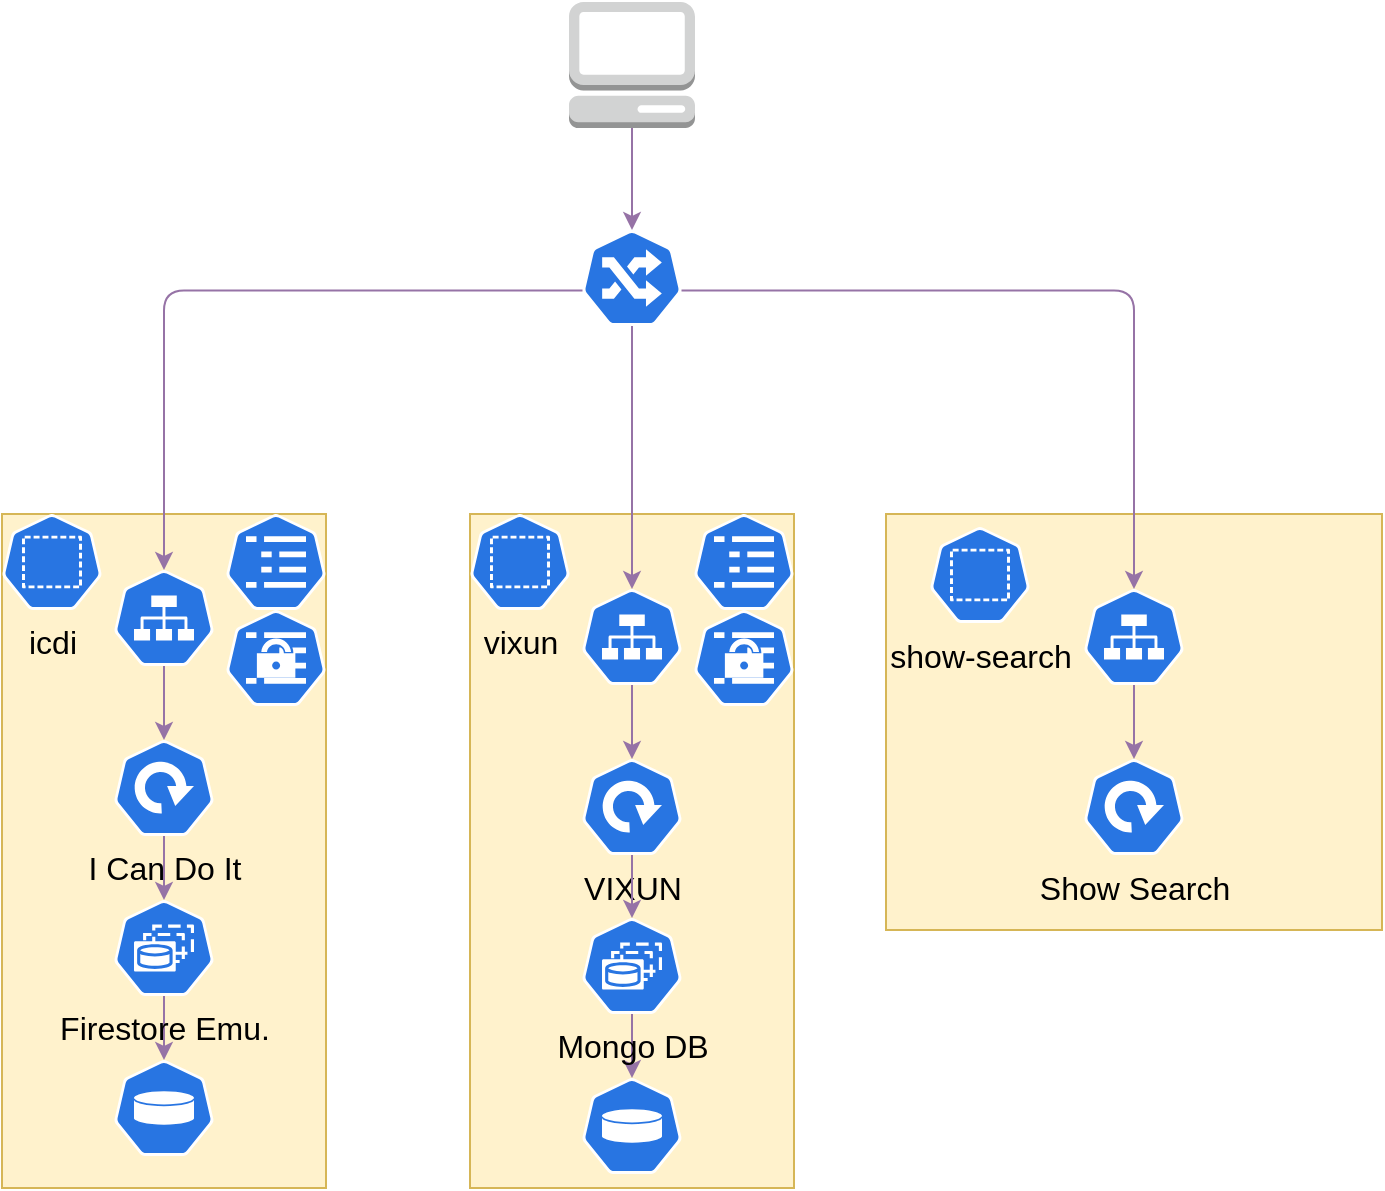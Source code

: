 <mxfile>
    <diagram id="95cNnE37pNP6ZsCN0aGb" name="Page-1">
        <mxGraphModel dx="2131" dy="753" grid="0" gridSize="10" guides="1" tooltips="1" connect="1" arrows="1" fold="1" page="1" pageScale="1" pageWidth="1100" pageHeight="850" math="0" shadow="0">
            <root>
                <mxCell id="0"/>
                <mxCell id="1" parent="0"/>
                <mxCell id="40" value="" style="sketch=0;html=1;dashed=0;whitespace=wrap;fillColor=#2875E2;strokeColor=#ffffff;points=[[0.005,0.63,0],[0.1,0.2,0],[0.9,0.2,0],[0.5,0,0],[0.995,0.63,0],[0.72,0.99,0],[0.5,1,0],[0.28,0.99,0]];verticalLabelPosition=bottom;align=center;verticalAlign=top;shape=mxgraph.kubernetes.icon;prIcon=ing;rounded=0;hachureGap=4;jiggle=2;curveFitting=1;fontFamily=Helvetica;fontSize=16;fontColor=default;" parent="1" vertex="1">
                    <mxGeometry x="431" y="217" width="50" height="48" as="geometry"/>
                </mxCell>
                <mxCell id="55" value="" style="group" parent="1" vertex="1" connectable="0">
                    <mxGeometry x="141" y="359" width="162" height="337" as="geometry"/>
                </mxCell>
                <mxCell id="48" value="" style="whiteSpace=wrap;html=1;rounded=0;dashed=0;sketch=0;hachureGap=4;jiggle=2;curveFitting=1;strokeColor=#d6b656;fontFamily=Helvetica;fontSize=16;fillColor=#fff2cc;flipH=1;flipV=0;" parent="55" vertex="1">
                    <mxGeometry width="162" height="337" as="geometry"/>
                </mxCell>
                <mxCell id="37" value="" style="group;flipH=1;flipV=0;" parent="55" vertex="1" connectable="0">
                    <mxGeometry x="56" y="28" width="50" height="133" as="geometry"/>
                </mxCell>
                <mxCell id="9" value="I Can Do It" style="sketch=0;html=1;dashed=0;whitespace=wrap;fillColor=#2875E2;strokeColor=#ffffff;points=[[0.005,0.63,0],[0.1,0.2,0],[0.9,0.2,0],[0.5,0,0],[0.995,0.63,0],[0.72,0.99,0],[0.5,1,0],[0.28,0.99,0]];verticalLabelPosition=bottom;align=center;verticalAlign=top;shape=mxgraph.kubernetes.icon;prIcon=deploy;hachureGap=4;jiggle=2;curveFitting=1;fontFamily=Helvetica;fontSize=16;rounded=0;" parent="37" vertex="1">
                    <mxGeometry y="85" width="50" height="48" as="geometry"/>
                </mxCell>
                <mxCell id="30" style="edgeStyle=orthogonalEdgeStyle;shape=connector;rounded=1;html=1;exitX=0.5;exitY=1;exitDx=0;exitDy=0;exitPerimeter=0;entryX=0.5;entryY=0;entryDx=0;entryDy=0;entryPerimeter=0;labelBackgroundColor=default;strokeColor=#9673a6;strokeWidth=1;fontFamily=Helvetica;fontSize=16;fontColor=default;endArrow=classic;fillColor=#e1d5e7;" parent="37" source="27" target="9" edge="1">
                    <mxGeometry relative="1" as="geometry"/>
                </mxCell>
                <mxCell id="27" value="" style="sketch=0;html=1;dashed=0;whitespace=wrap;fillColor=#2875E2;strokeColor=#ffffff;points=[[0.005,0.63,0],[0.1,0.2,0],[0.9,0.2,0],[0.5,0,0],[0.995,0.63,0],[0.72,0.99,0],[0.5,1,0],[0.28,0.99,0]];verticalLabelPosition=bottom;align=center;verticalAlign=top;shape=mxgraph.kubernetes.icon;prIcon=svc;rounded=0;hachureGap=4;jiggle=2;curveFitting=1;fontFamily=Helvetica;fontSize=16;fontColor=default;" parent="37" vertex="1">
                    <mxGeometry width="50" height="48" as="geometry"/>
                </mxCell>
                <mxCell id="41" style="edgeStyle=orthogonalEdgeStyle;shape=connector;rounded=1;html=1;exitX=0.005;exitY=0.63;exitDx=0;exitDy=0;exitPerimeter=0;entryX=0.5;entryY=0;entryDx=0;entryDy=0;entryPerimeter=0;labelBackgroundColor=default;strokeColor=#9673a6;strokeWidth=1;fontFamily=Helvetica;fontSize=16;fontColor=default;endArrow=classic;fillColor=#e1d5e7;" parent="55" source="40" target="27" edge="1">
                    <mxGeometry relative="1" as="geometry"/>
                </mxCell>
                <mxCell id="49" value="icdi" style="sketch=0;html=1;dashed=0;whitespace=wrap;fillColor=#2875E2;strokeColor=#ffffff;points=[[0.005,0.63,0],[0.1,0.2,0],[0.9,0.2,0],[0.5,0,0],[0.995,0.63,0],[0.72,0.99,0],[0.5,1,0],[0.28,0.99,0]];verticalLabelPosition=bottom;align=center;verticalAlign=top;shape=mxgraph.kubernetes.icon;prIcon=ns;rounded=0;hachureGap=4;jiggle=2;curveFitting=1;fontFamily=Helvetica;fontSize=16;fontColor=default;" parent="55" vertex="1">
                    <mxGeometry width="50" height="48" as="geometry"/>
                </mxCell>
                <mxCell id="65" value="" style="sketch=0;html=1;dashed=0;whitespace=wrap;fillColor=#2875E2;strokeColor=#ffffff;points=[[0.005,0.63,0],[0.1,0.2,0],[0.9,0.2,0],[0.5,0,0],[0.995,0.63,0],[0.72,0.99,0],[0.5,1,0],[0.28,0.99,0]];verticalLabelPosition=bottom;align=center;verticalAlign=top;shape=mxgraph.kubernetes.icon;prIcon=cm;rounded=0;hachureGap=4;jiggle=2;curveFitting=1;fontFamily=Helvetica;fontSize=16;fontColor=default;" parent="55" vertex="1">
                    <mxGeometry x="112" width="50" height="48" as="geometry"/>
                </mxCell>
                <mxCell id="66" value="" style="sketch=0;html=1;dashed=0;whitespace=wrap;fillColor=#2875E2;strokeColor=#ffffff;points=[[0.005,0.63,0],[0.1,0.2,0],[0.9,0.2,0],[0.5,0,0],[0.995,0.63,0],[0.72,0.99,0],[0.5,1,0],[0.28,0.99,0]];verticalLabelPosition=bottom;align=center;verticalAlign=top;shape=mxgraph.kubernetes.icon;prIcon=secret;rounded=0;hachureGap=4;jiggle=2;curveFitting=1;fontFamily=Helvetica;fontSize=16;fontColor=default;" parent="55" vertex="1">
                    <mxGeometry x="112" y="48" width="50" height="48" as="geometry"/>
                </mxCell>
                <mxCell id="75" style="edgeStyle=orthogonalEdgeStyle;shape=connector;rounded=1;html=1;exitX=0.5;exitY=1;exitDx=0;exitDy=0;exitPerimeter=0;entryX=0.5;entryY=0;entryDx=0;entryDy=0;entryPerimeter=0;labelBackgroundColor=default;strokeColor=#9673a6;strokeWidth=1;fontFamily=Helvetica;fontSize=16;fontColor=default;endArrow=classic;fillColor=#e1d5e7;" parent="55" source="73" target="72" edge="1">
                    <mxGeometry relative="1" as="geometry"/>
                </mxCell>
                <mxCell id="73" value="Firestore Emu." style="sketch=0;html=1;dashed=0;whitespace=wrap;fillColor=#2875E2;strokeColor=#ffffff;points=[[0.005,0.63,0],[0.1,0.2,0],[0.9,0.2,0],[0.5,0,0],[0.995,0.63,0],[0.72,0.99,0],[0.5,1,0],[0.28,0.99,0]];verticalLabelPosition=bottom;align=center;verticalAlign=top;shape=mxgraph.kubernetes.icon;prIcon=sts;rounded=0;hachureGap=4;jiggle=2;curveFitting=1;fontFamily=Helvetica;fontSize=16;fontColor=default;" parent="55" vertex="1">
                    <mxGeometry x="56" y="193" width="50" height="48" as="geometry"/>
                </mxCell>
                <mxCell id="72" value="" style="sketch=0;html=1;dashed=0;whitespace=wrap;fillColor=#2875E2;strokeColor=#ffffff;points=[[0.005,0.63,0],[0.1,0.2,0],[0.9,0.2,0],[0.5,0,0],[0.995,0.63,0],[0.72,0.99,0],[0.5,1,0],[0.28,0.99,0]];verticalLabelPosition=bottom;align=center;verticalAlign=top;shape=mxgraph.kubernetes.icon;prIcon=vol;rounded=0;hachureGap=4;jiggle=2;curveFitting=1;fontFamily=Helvetica;fontSize=16;fontColor=default;" parent="55" vertex="1">
                    <mxGeometry x="56" y="273" width="50" height="48" as="geometry"/>
                </mxCell>
                <mxCell id="74" style="edgeStyle=orthogonalEdgeStyle;shape=connector;rounded=1;html=1;exitX=0.5;exitY=1;exitDx=0;exitDy=0;exitPerimeter=0;entryX=0.5;entryY=0;entryDx=0;entryDy=0;entryPerimeter=0;labelBackgroundColor=default;strokeColor=#9673a6;strokeWidth=1;fontFamily=Helvetica;fontSize=16;fontColor=default;endArrow=classic;fillColor=#e1d5e7;" parent="55" source="9" target="73" edge="1">
                    <mxGeometry relative="1" as="geometry"/>
                </mxCell>
                <mxCell id="56" value="" style="group" parent="1" vertex="1" connectable="0">
                    <mxGeometry x="375" y="359" width="162" height="337" as="geometry"/>
                </mxCell>
                <mxCell id="50" value="" style="whiteSpace=wrap;html=1;rounded=0;dashed=0;sketch=0;hachureGap=4;jiggle=2;curveFitting=1;strokeColor=#d6b656;fontFamily=Helvetica;fontSize=16;fillColor=#fff2cc;flipH=1;flipV=0;" parent="56" vertex="1">
                    <mxGeometry width="162" height="337" as="geometry"/>
                </mxCell>
                <mxCell id="51" value="vixun" style="sketch=0;html=1;dashed=0;whitespace=wrap;fillColor=#2875E2;strokeColor=#ffffff;points=[[0.005,0.63,0],[0.1,0.2,0],[0.9,0.2,0],[0.5,0,0],[0.995,0.63,0],[0.72,0.99,0],[0.5,1,0],[0.28,0.99,0]];verticalLabelPosition=bottom;align=center;verticalAlign=top;shape=mxgraph.kubernetes.icon;prIcon=ns;rounded=0;hachureGap=4;jiggle=2;curveFitting=1;fontFamily=Helvetica;fontSize=16;fontColor=default;" parent="56" vertex="1">
                    <mxGeometry width="50" height="48" as="geometry"/>
                </mxCell>
                <mxCell id="38" value="" style="group" parent="56" vertex="1" connectable="0">
                    <mxGeometry x="56" y="37.5" width="50" height="133" as="geometry"/>
                </mxCell>
                <mxCell id="14" value="VIXUN" style="sketch=0;html=1;dashed=0;whitespace=wrap;fillColor=#2875E2;strokeColor=#ffffff;points=[[0.005,0.63,0],[0.1,0.2,0],[0.9,0.2,0],[0.5,0,0],[0.995,0.63,0],[0.72,0.99,0],[0.5,1,0],[0.28,0.99,0]];verticalLabelPosition=bottom;align=center;verticalAlign=top;shape=mxgraph.kubernetes.icon;prIcon=deploy;hachureGap=4;jiggle=2;curveFitting=1;fontFamily=Helvetica;fontSize=16;rounded=0;" parent="38" vertex="1">
                    <mxGeometry y="85" width="50" height="48" as="geometry"/>
                </mxCell>
                <mxCell id="31" style="edgeStyle=orthogonalEdgeStyle;shape=connector;rounded=1;html=1;exitX=0.5;exitY=1;exitDx=0;exitDy=0;exitPerimeter=0;entryX=0.5;entryY=0;entryDx=0;entryDy=0;entryPerimeter=0;labelBackgroundColor=default;strokeColor=#9673a6;strokeWidth=1;fontFamily=Helvetica;fontSize=16;fontColor=default;endArrow=classic;fillColor=#e1d5e7;" parent="38" source="29" target="14" edge="1">
                    <mxGeometry relative="1" as="geometry"/>
                </mxCell>
                <mxCell id="29" value="" style="sketch=0;html=1;dashed=0;whitespace=wrap;fillColor=#2875E2;strokeColor=#ffffff;points=[[0.005,0.63,0],[0.1,0.2,0],[0.9,0.2,0],[0.5,0,0],[0.995,0.63,0],[0.72,0.99,0],[0.5,1,0],[0.28,0.99,0]];verticalLabelPosition=bottom;align=center;verticalAlign=top;shape=mxgraph.kubernetes.icon;prIcon=svc;rounded=0;hachureGap=4;jiggle=2;curveFitting=1;fontFamily=Helvetica;fontSize=16;fontColor=default;" parent="38" vertex="1">
                    <mxGeometry width="50" height="48" as="geometry"/>
                </mxCell>
                <mxCell id="42" style="edgeStyle=orthogonalEdgeStyle;shape=connector;rounded=1;html=1;exitX=0.5;exitY=1;exitDx=0;exitDy=0;exitPerimeter=0;entryX=0.5;entryY=0;entryDx=0;entryDy=0;entryPerimeter=0;labelBackgroundColor=default;strokeColor=#9673a6;strokeWidth=1;fontFamily=Helvetica;fontSize=16;fontColor=default;endArrow=classic;fillColor=#e1d5e7;" parent="56" source="40" target="29" edge="1">
                    <mxGeometry relative="1" as="geometry"/>
                </mxCell>
                <mxCell id="67" value="" style="sketch=0;html=1;dashed=0;whitespace=wrap;fillColor=#2875E2;strokeColor=#ffffff;points=[[0.005,0.63,0],[0.1,0.2,0],[0.9,0.2,0],[0.5,0,0],[0.995,0.63,0],[0.72,0.99,0],[0.5,1,0],[0.28,0.99,0]];verticalLabelPosition=bottom;align=center;verticalAlign=top;shape=mxgraph.kubernetes.icon;prIcon=secret;rounded=0;hachureGap=4;jiggle=2;curveFitting=1;fontFamily=Helvetica;fontSize=16;fontColor=default;" parent="56" vertex="1">
                    <mxGeometry x="112" y="48" width="50" height="48" as="geometry"/>
                </mxCell>
                <mxCell id="68" value="" style="sketch=0;html=1;dashed=0;whitespace=wrap;fillColor=#2875E2;strokeColor=#ffffff;points=[[0.005,0.63,0],[0.1,0.2,0],[0.9,0.2,0],[0.5,0,0],[0.995,0.63,0],[0.72,0.99,0],[0.5,1,0],[0.28,0.99,0]];verticalLabelPosition=bottom;align=center;verticalAlign=top;shape=mxgraph.kubernetes.icon;prIcon=cm;rounded=0;hachureGap=4;jiggle=2;curveFitting=1;fontFamily=Helvetica;fontSize=16;fontColor=default;" parent="56" vertex="1">
                    <mxGeometry x="112" width="50" height="48" as="geometry"/>
                </mxCell>
                <mxCell id="79" style="edgeStyle=orthogonalEdgeStyle;shape=connector;rounded=1;html=1;exitX=0.5;exitY=1;exitDx=0;exitDy=0;exitPerimeter=0;entryX=0.5;entryY=0;entryDx=0;entryDy=0;entryPerimeter=0;labelBackgroundColor=default;strokeColor=#9673a6;strokeWidth=1;fontFamily=Helvetica;fontSize=16;fontColor=default;endArrow=classic;fillColor=#e1d5e7;" parent="56" source="76" target="77" edge="1">
                    <mxGeometry relative="1" as="geometry"/>
                </mxCell>
                <mxCell id="76" value="Mongo DB" style="sketch=0;html=1;dashed=0;whitespace=wrap;fillColor=#2875E2;strokeColor=#ffffff;points=[[0.005,0.63,0],[0.1,0.2,0],[0.9,0.2,0],[0.5,0,0],[0.995,0.63,0],[0.72,0.99,0],[0.5,1,0],[0.28,0.99,0]];verticalLabelPosition=bottom;align=center;verticalAlign=top;shape=mxgraph.kubernetes.icon;prIcon=sts;rounded=0;hachureGap=4;jiggle=2;curveFitting=1;fontFamily=Helvetica;fontSize=16;fontColor=default;" parent="56" vertex="1">
                    <mxGeometry x="56" y="202" width="50" height="48" as="geometry"/>
                </mxCell>
                <mxCell id="77" value="" style="sketch=0;html=1;dashed=0;whitespace=wrap;fillColor=#2875E2;strokeColor=#ffffff;points=[[0.005,0.63,0],[0.1,0.2,0],[0.9,0.2,0],[0.5,0,0],[0.995,0.63,0],[0.72,0.99,0],[0.5,1,0],[0.28,0.99,0]];verticalLabelPosition=bottom;align=center;verticalAlign=top;shape=mxgraph.kubernetes.icon;prIcon=vol;rounded=0;hachureGap=4;jiggle=2;curveFitting=1;fontFamily=Helvetica;fontSize=16;fontColor=default;" parent="56" vertex="1">
                    <mxGeometry x="56" y="282" width="50" height="48" as="geometry"/>
                </mxCell>
                <mxCell id="78" style="edgeStyle=orthogonalEdgeStyle;shape=connector;rounded=1;html=1;exitX=0.5;exitY=1;exitDx=0;exitDy=0;exitPerimeter=0;entryX=0.5;entryY=0;entryDx=0;entryDy=0;entryPerimeter=0;labelBackgroundColor=default;strokeColor=#9673a6;strokeWidth=1;fontFamily=Helvetica;fontSize=16;fontColor=default;endArrow=classic;fillColor=#e1d5e7;" parent="56" source="14" target="76" edge="1">
                    <mxGeometry relative="1" as="geometry"/>
                </mxCell>
                <mxCell id="60" value="" style="group" parent="1" vertex="1" connectable="0">
                    <mxGeometry x="583" y="359" width="248" height="208" as="geometry"/>
                </mxCell>
                <mxCell id="52" value="" style="whiteSpace=wrap;html=1;rounded=0;dashed=0;sketch=0;hachureGap=4;jiggle=2;curveFitting=1;strokeColor=#d6b656;fontFamily=Helvetica;fontSize=16;fillColor=#fff2cc;flipH=1;flipV=0;" parent="60" vertex="1">
                    <mxGeometry width="248" height="208" as="geometry"/>
                </mxCell>
                <mxCell id="53" value="show-search" style="sketch=0;html=1;dashed=0;whitespace=wrap;fillColor=#2875E2;strokeColor=#ffffff;points=[[0.005,0.63,0],[0.1,0.2,0],[0.9,0.2,0],[0.5,0,0],[0.995,0.63,0],[0.72,0.99,0],[0.5,1,0],[0.28,0.99,0]];verticalLabelPosition=bottom;align=center;verticalAlign=top;shape=mxgraph.kubernetes.icon;prIcon=ns;rounded=0;hachureGap=4;jiggle=2;curveFitting=1;fontFamily=Helvetica;fontSize=16;fontColor=default;" parent="60" vertex="1">
                    <mxGeometry x="22" y="6.5" width="50" height="48" as="geometry"/>
                </mxCell>
                <mxCell id="39" value="" style="group" parent="60" vertex="1" connectable="0">
                    <mxGeometry x="99" y="37.5" width="50" height="133" as="geometry"/>
                </mxCell>
                <mxCell id="13" value="Show Search" style="sketch=0;html=1;dashed=0;whitespace=wrap;fillColor=#2875E2;strokeColor=#ffffff;points=[[0.005,0.63,0],[0.1,0.2,0],[0.9,0.2,0],[0.5,0,0],[0.995,0.63,0],[0.72,0.99,0],[0.5,1,0],[0.28,0.99,0]];verticalLabelPosition=bottom;align=center;verticalAlign=top;shape=mxgraph.kubernetes.icon;prIcon=deploy;hachureGap=4;jiggle=2;curveFitting=1;fontFamily=Helvetica;fontSize=16;rounded=0;" parent="39" vertex="1">
                    <mxGeometry y="85" width="50" height="48" as="geometry"/>
                </mxCell>
                <mxCell id="32" style="edgeStyle=orthogonalEdgeStyle;shape=connector;rounded=1;html=1;exitX=0.5;exitY=1;exitDx=0;exitDy=0;exitPerimeter=0;entryX=0.5;entryY=0;entryDx=0;entryDy=0;entryPerimeter=0;labelBackgroundColor=default;strokeColor=#9673a6;strokeWidth=1;fontFamily=Helvetica;fontSize=16;fontColor=default;endArrow=classic;fillColor=#e1d5e7;" parent="39" source="28" target="13" edge="1">
                    <mxGeometry relative="1" as="geometry"/>
                </mxCell>
                <mxCell id="28" value="" style="sketch=0;html=1;dashed=0;whitespace=wrap;fillColor=#2875E2;strokeColor=#ffffff;points=[[0.005,0.63,0],[0.1,0.2,0],[0.9,0.2,0],[0.5,0,0],[0.995,0.63,0],[0.72,0.99,0],[0.5,1,0],[0.28,0.99,0]];verticalLabelPosition=bottom;align=center;verticalAlign=top;shape=mxgraph.kubernetes.icon;prIcon=svc;rounded=0;hachureGap=4;jiggle=2;curveFitting=1;fontFamily=Helvetica;fontSize=16;fontColor=default;" parent="39" vertex="1">
                    <mxGeometry width="50" height="48" as="geometry"/>
                </mxCell>
                <mxCell id="43" style="edgeStyle=orthogonalEdgeStyle;shape=connector;rounded=1;html=1;exitX=0.995;exitY=0.63;exitDx=0;exitDy=0;exitPerimeter=0;entryX=0.5;entryY=0;entryDx=0;entryDy=0;entryPerimeter=0;labelBackgroundColor=default;strokeColor=#9673a6;strokeWidth=1;fontFamily=Helvetica;fontSize=16;fontColor=default;endArrow=classic;fillColor=#e1d5e7;" parent="60" source="40" target="28" edge="1">
                    <mxGeometry relative="1" as="geometry"/>
                </mxCell>
                <mxCell id="64" style="edgeStyle=orthogonalEdgeStyle;shape=connector;rounded=1;html=1;labelBackgroundColor=default;strokeColor=#9673a6;strokeWidth=1;fontFamily=Helvetica;fontSize=16;fontColor=default;endArrow=classic;fillColor=#e1d5e7;exitX=0.5;exitY=1;exitDx=0;exitDy=0;exitPerimeter=0;" parent="1" source="87" target="40" edge="1">
                    <mxGeometry relative="1" as="geometry">
                        <mxPoint x="456" y="164" as="sourcePoint"/>
                    </mxGeometry>
                </mxCell>
                <mxCell id="87" value="" style="outlineConnect=0;dashed=0;verticalLabelPosition=bottom;verticalAlign=top;align=center;html=1;shape=mxgraph.aws3.management_console;fillColor=#D2D3D3;gradientColor=none;rounded=0;sketch=0;hachureGap=4;jiggle=2;curveFitting=1;strokeColor=#ffffff;fontFamily=Helvetica;fontSize=16;fontColor=default;" parent="1" vertex="1">
                    <mxGeometry x="424.5" y="103" width="63" height="63" as="geometry"/>
                </mxCell>
            </root>
        </mxGraphModel>
    </diagram>
</mxfile>